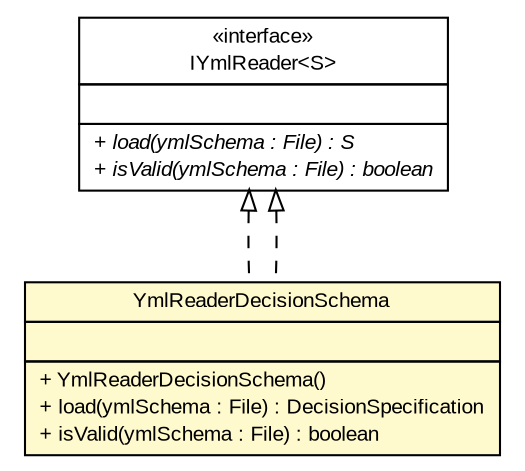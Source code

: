 #!/usr/local/bin/dot
#
# Class diagram 
# Generated by UMLGraph version R5_6-24-gf6e263 (http://www.umlgraph.org/)
#

digraph G {
	edge [fontname="arial",fontsize=10,labelfontname="arial",labelfontsize=10];
	node [fontname="arial",fontsize=10,shape=plaintext];
	nodesep=0.25;
	ranksep=0.5;
	// gov.sandia.cf.application.configuration.decision.YmlReaderDecisionSchema
	c450320 [label=<<table title="gov.sandia.cf.application.configuration.decision.YmlReaderDecisionSchema" border="0" cellborder="1" cellspacing="0" cellpadding="2" port="p" bgcolor="lemonChiffon" href="./YmlReaderDecisionSchema.html">
		<tr><td><table border="0" cellspacing="0" cellpadding="1">
<tr><td align="center" balign="center"> YmlReaderDecisionSchema </td></tr>
		</table></td></tr>
		<tr><td><table border="0" cellspacing="0" cellpadding="1">
<tr><td align="left" balign="left">  </td></tr>
		</table></td></tr>
		<tr><td><table border="0" cellspacing="0" cellpadding="1">
<tr><td align="left" balign="left"> + YmlReaderDecisionSchema() </td></tr>
<tr><td align="left" balign="left"> + load(ymlSchema : File) : DecisionSpecification </td></tr>
<tr><td align="left" balign="left"> + isValid(ymlSchema : File) : boolean </td></tr>
		</table></td></tr>
		</table>>, URL="./YmlReaderDecisionSchema.html", fontname="arial", fontcolor="black", fontsize=10.0];
	// gov.sandia.cf.application.configuration.IYmlReader<S>
	c450323 [label=<<table title="gov.sandia.cf.application.configuration.IYmlReader" border="0" cellborder="1" cellspacing="0" cellpadding="2" port="p" href="../IYmlReader.html">
		<tr><td><table border="0" cellspacing="0" cellpadding="1">
<tr><td align="center" balign="center"> &#171;interface&#187; </td></tr>
<tr><td align="center" balign="center"> IYmlReader&lt;S&gt; </td></tr>
		</table></td></tr>
		<tr><td><table border="0" cellspacing="0" cellpadding="1">
<tr><td align="left" balign="left">  </td></tr>
		</table></td></tr>
		<tr><td><table border="0" cellspacing="0" cellpadding="1">
<tr><td align="left" balign="left"><font face="arial italic" point-size="10.0"> + load(ymlSchema : File) : S </font></td></tr>
<tr><td align="left" balign="left"><font face="arial italic" point-size="10.0"> + isValid(ymlSchema : File) : boolean </font></td></tr>
		</table></td></tr>
		</table>>, URL="../IYmlReader.html", fontname="arial", fontcolor="black", fontsize=10.0];
	//gov.sandia.cf.application.configuration.decision.YmlReaderDecisionSchema implements gov.sandia.cf.application.configuration.IYmlReader<S>
	c450323:p -> c450320:p [dir=back,arrowtail=empty,style=dashed];
	//gov.sandia.cf.application.configuration.decision.YmlReaderDecisionSchema implements gov.sandia.cf.application.configuration.IYmlReader<S>
	c450323:p -> c450320:p [dir=back,arrowtail=empty,style=dashed];
}


